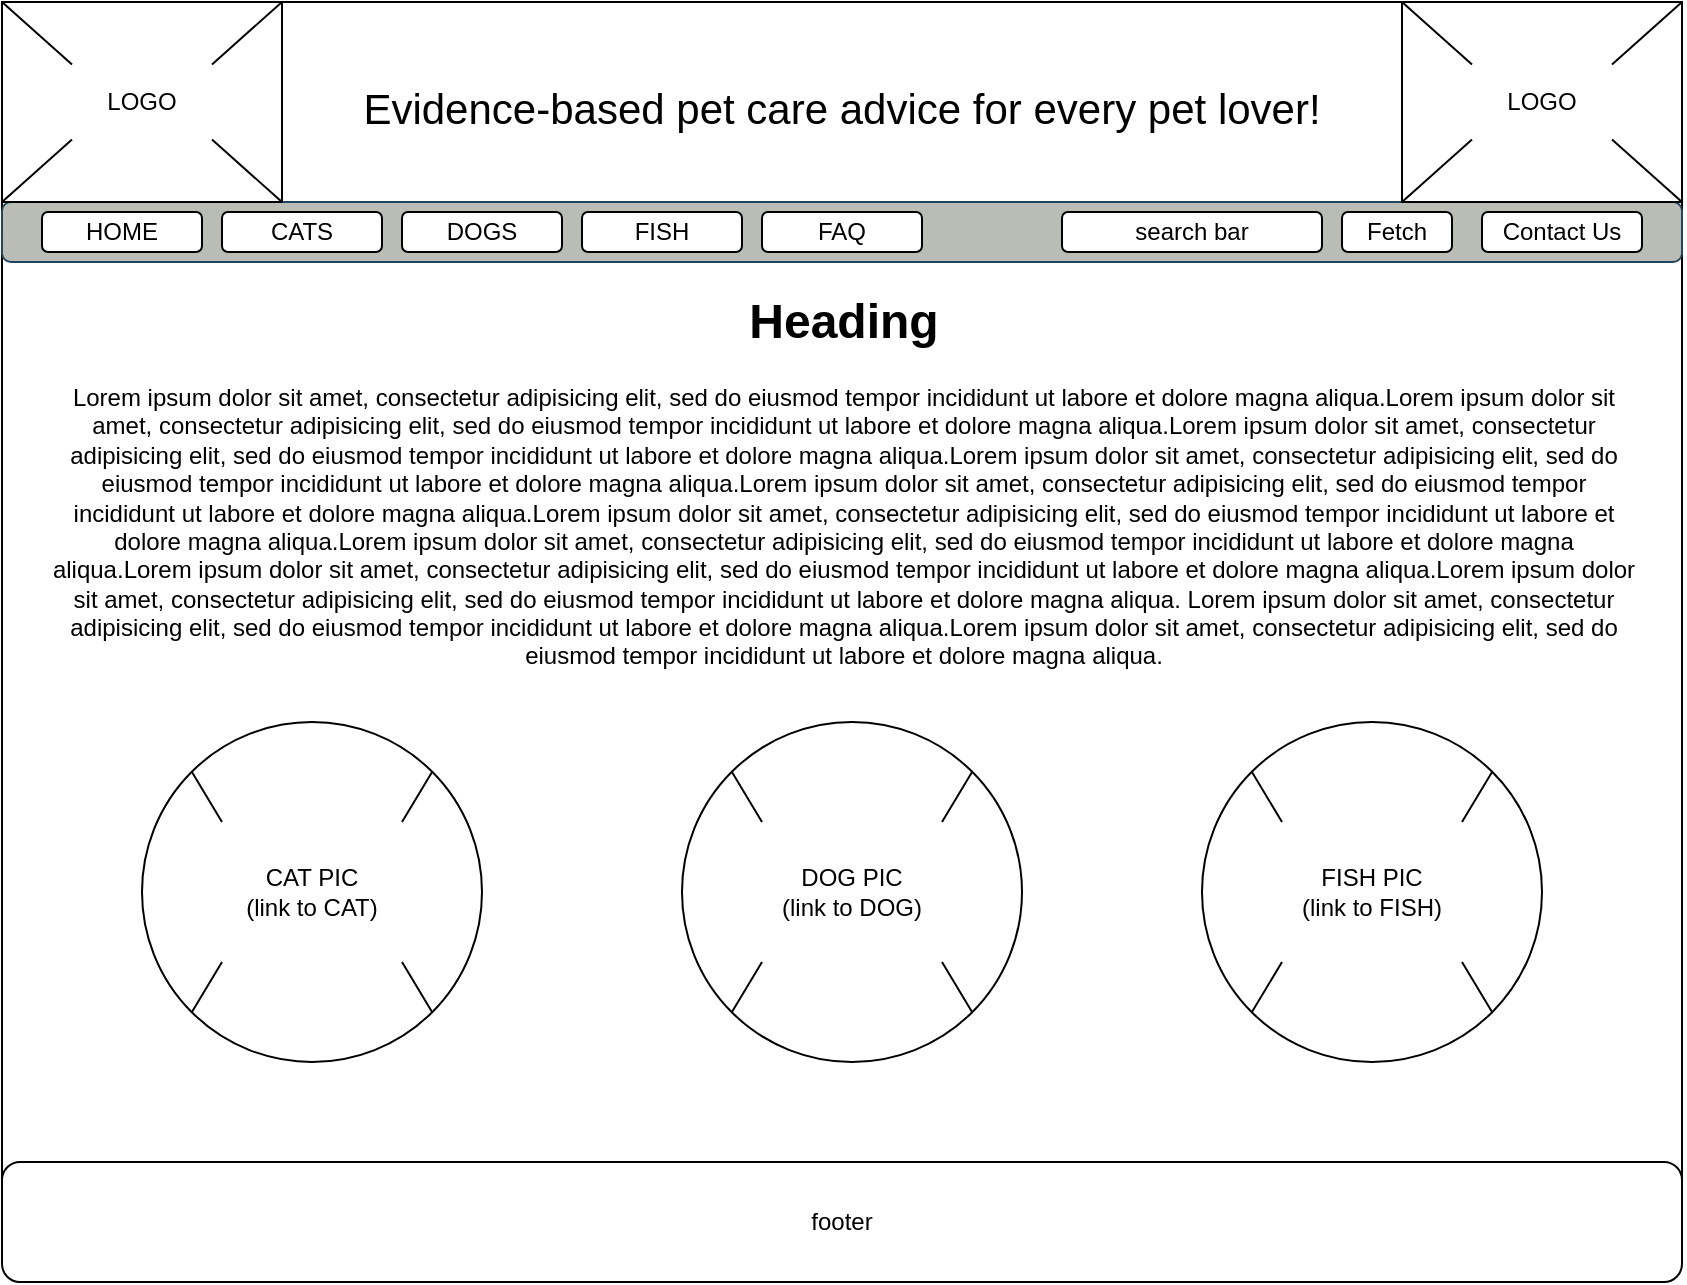 <mxfile version="23.1.6" type="github">
  <diagram name="Page-1" id="BUrdRSvkr-NK4CyP0dR4">
    <mxGraphModel dx="1434" dy="822" grid="1" gridSize="10" guides="1" tooltips="1" connect="1" arrows="1" fold="1" page="1" pageScale="1" pageWidth="850" pageHeight="1100" math="0" shadow="0">
      <root>
        <mxCell id="0" />
        <mxCell id="1" parent="0" />
        <mxCell id="nrD_e1n3-x52YeT1WAGy-1" value="" style="rounded=0;whiteSpace=wrap;html=1;" vertex="1" parent="1">
          <mxGeometry width="840" height="630" as="geometry" />
        </mxCell>
        <mxCell id="nrD_e1n3-x52YeT1WAGy-4" value="&lt;font style=&quot;font-size: 21px;&quot;&gt;Evidence-based pet care advice for every pet lover!&lt;/font&gt;" style="text;html=1;align=center;verticalAlign=middle;whiteSpace=wrap;rounded=0;" vertex="1" parent="1">
          <mxGeometry x="150" y="25" width="540" height="55" as="geometry" />
        </mxCell>
        <mxCell id="nrD_e1n3-x52YeT1WAGy-5" value="" style="rounded=1;whiteSpace=wrap;html=1;fillColor=#babdb6;strokeColor=#23445d;" vertex="1" parent="1">
          <mxGeometry y="100" width="840" height="30" as="geometry" />
        </mxCell>
        <mxCell id="nrD_e1n3-x52YeT1WAGy-6" value="HOME" style="rounded=1;whiteSpace=wrap;html=1;glass=0;" vertex="1" parent="1">
          <mxGeometry x="20" y="105" width="80" height="20" as="geometry" />
        </mxCell>
        <mxCell id="nrD_e1n3-x52YeT1WAGy-7" value="CATS" style="rounded=1;whiteSpace=wrap;html=1;" vertex="1" parent="1">
          <mxGeometry x="110" y="105" width="80" height="20" as="geometry" />
        </mxCell>
        <mxCell id="nrD_e1n3-x52YeT1WAGy-8" value="DOGS" style="rounded=1;whiteSpace=wrap;html=1;" vertex="1" parent="1">
          <mxGeometry x="200" y="105" width="80" height="20" as="geometry" />
        </mxCell>
        <mxCell id="nrD_e1n3-x52YeT1WAGy-9" value="FISH" style="rounded=1;whiteSpace=wrap;html=1;" vertex="1" parent="1">
          <mxGeometry x="290" y="105" width="80" height="20" as="geometry" />
        </mxCell>
        <mxCell id="nrD_e1n3-x52YeT1WAGy-10" value="FAQ" style="rounded=1;whiteSpace=wrap;html=1;" vertex="1" parent="1">
          <mxGeometry x="380" y="105" width="80" height="20" as="geometry" />
        </mxCell>
        <mxCell id="nrD_e1n3-x52YeT1WAGy-11" value="&lt;h1 align=&quot;center&quot;&gt;Heading&lt;/h1&gt;&lt;p align=&quot;center&quot;&gt;Lorem ipsum dolor sit amet, consectetur adipisicing elit, sed do eiusmod tempor incididunt ut labore et dolore magna aliqua.Lorem ipsum dolor sit amet, consectetur adipisicing elit, sed do eiusmod tempor incididunt ut labore et dolore magna aliqua.Lorem ipsum dolor sit amet, consectetur adipisicing elit, sed do eiusmod tempor incididunt ut labore et dolore magna aliqua.Lorem ipsum dolor sit amet, consectetur adipisicing elit, sed do eiusmod tempor incididunt ut labore et dolore magna aliqua.Lorem ipsum dolor sit amet, consectetur adipisicing elit, sed do eiusmod tempor incididunt ut labore et dolore magna aliqua.Lorem ipsum dolor sit amet, consectetur adipisicing elit, sed do eiusmod tempor incididunt ut labore et dolore magna aliqua.Lorem ipsum dolor sit amet, consectetur adipisicing elit, sed do eiusmod tempor incididunt ut labore et dolore magna aliqua.Lorem ipsum dolor sit amet, consectetur adipisicing elit, sed do eiusmod tempor incididunt ut labore et dolore magna aliqua.Lorem ipsum dolor sit amet, consectetur adipisicing elit, sed do eiusmod tempor incididunt ut labore et dolore magna aliqua. Lorem ipsum dolor sit amet, consectetur adipisicing elit, sed do eiusmod tempor incididunt ut labore et dolore magna aliqua.Lorem ipsum dolor sit amet, consectetur adipisicing elit, sed do eiusmod tempor incididunt ut labore et dolore magna aliqua.&lt;/p&gt;" style="text;html=1;spacing=5;spacingTop=-20;whiteSpace=wrap;overflow=hidden;rounded=0;" vertex="1" parent="1">
          <mxGeometry x="20" y="140" width="800" height="200" as="geometry" />
        </mxCell>
        <mxCell id="nrD_e1n3-x52YeT1WAGy-60" value="footer" style="rounded=1;whiteSpace=wrap;html=1;" vertex="1" parent="1">
          <mxGeometry y="580" width="840" height="60" as="geometry" />
        </mxCell>
        <mxCell id="nrD_e1n3-x52YeT1WAGy-61" value="" style="group" vertex="1" connectable="0" parent="1">
          <mxGeometry width="140" height="100" as="geometry" />
        </mxCell>
        <mxCell id="nrD_e1n3-x52YeT1WAGy-2" value="" style="rounded=0;whiteSpace=wrap;html=1;" vertex="1" parent="nrD_e1n3-x52YeT1WAGy-61">
          <mxGeometry width="140" height="100" as="geometry" />
        </mxCell>
        <mxCell id="nrD_e1n3-x52YeT1WAGy-18" value="" style="endArrow=none;html=1;rounded=0;exitX=0;exitY=1;exitDx=0;exitDy=0;entryX=0;entryY=1;entryDx=0;entryDy=0;" edge="1" parent="nrD_e1n3-x52YeT1WAGy-61" source="nrD_e1n3-x52YeT1WAGy-2" target="nrD_e1n3-x52YeT1WAGy-21">
          <mxGeometry width="50" height="50" relative="1" as="geometry">
            <mxPoint x="455.0" y="475" as="sourcePoint" />
            <mxPoint x="513.333" y="412.5" as="targetPoint" />
          </mxGeometry>
        </mxCell>
        <mxCell id="nrD_e1n3-x52YeT1WAGy-19" value="" style="endArrow=none;html=1;rounded=0;exitX=1;exitY=1;exitDx=0;exitDy=0;entryX=1;entryY=1;entryDx=0;entryDy=0;" edge="1" parent="nrD_e1n3-x52YeT1WAGy-61" source="nrD_e1n3-x52YeT1WAGy-21" target="nrD_e1n3-x52YeT1WAGy-2">
          <mxGeometry width="50" height="50" relative="1" as="geometry">
            <mxPoint x="455.0" y="475" as="sourcePoint" />
            <mxPoint x="513.333" y="412.5" as="targetPoint" />
          </mxGeometry>
        </mxCell>
        <mxCell id="nrD_e1n3-x52YeT1WAGy-21" value="LOGO" style="text;html=1;align=center;verticalAlign=middle;whiteSpace=wrap;rounded=0;" vertex="1" parent="nrD_e1n3-x52YeT1WAGy-61">
          <mxGeometry x="35" y="31.25" width="70" height="37.5" as="geometry" />
        </mxCell>
        <mxCell id="nrD_e1n3-x52YeT1WAGy-24" value="" style="endArrow=none;html=1;rounded=0;entryX=1;entryY=0;entryDx=0;entryDy=0;exitX=1;exitY=0;exitDx=0;exitDy=0;" edge="1" parent="nrD_e1n3-x52YeT1WAGy-61" source="nrD_e1n3-x52YeT1WAGy-21" target="nrD_e1n3-x52YeT1WAGy-2">
          <mxGeometry width="50" height="50" relative="1" as="geometry">
            <mxPoint x="-128.333" y="112.5" as="sourcePoint" />
            <mxPoint x="-70" y="50" as="targetPoint" />
          </mxGeometry>
        </mxCell>
        <mxCell id="nrD_e1n3-x52YeT1WAGy-25" value="" style="endArrow=none;html=1;rounded=0;entryX=0;entryY=0;entryDx=0;entryDy=0;exitX=0;exitY=0;exitDx=0;exitDy=0;" edge="1" parent="nrD_e1n3-x52YeT1WAGy-61" source="nrD_e1n3-x52YeT1WAGy-21" target="nrD_e1n3-x52YeT1WAGy-2">
          <mxGeometry width="50" height="50" relative="1" as="geometry">
            <mxPoint x="-116.667" y="87.5" as="sourcePoint" />
            <mxPoint x="-58.333" y="25" as="targetPoint" />
          </mxGeometry>
        </mxCell>
        <mxCell id="nrD_e1n3-x52YeT1WAGy-62" value="" style="group" vertex="1" connectable="0" parent="1">
          <mxGeometry x="700" width="140" height="100" as="geometry" />
        </mxCell>
        <mxCell id="nrD_e1n3-x52YeT1WAGy-26" value="" style="rounded=0;whiteSpace=wrap;html=1;" vertex="1" parent="nrD_e1n3-x52YeT1WAGy-62">
          <mxGeometry width="140" height="100" as="geometry" />
        </mxCell>
        <mxCell id="nrD_e1n3-x52YeT1WAGy-27" value="" style="endArrow=none;html=1;rounded=0;exitX=0;exitY=1;exitDx=0;exitDy=0;entryX=0;entryY=1;entryDx=0;entryDy=0;" edge="1" parent="nrD_e1n3-x52YeT1WAGy-62" source="nrD_e1n3-x52YeT1WAGy-26" target="nrD_e1n3-x52YeT1WAGy-29">
          <mxGeometry width="50" height="50" relative="1" as="geometry">
            <mxPoint x="455.0" y="475" as="sourcePoint" />
            <mxPoint x="513.333" y="412.5" as="targetPoint" />
          </mxGeometry>
        </mxCell>
        <mxCell id="nrD_e1n3-x52YeT1WAGy-28" value="" style="endArrow=none;html=1;rounded=0;exitX=1;exitY=1;exitDx=0;exitDy=0;entryX=1;entryY=1;entryDx=0;entryDy=0;" edge="1" parent="nrD_e1n3-x52YeT1WAGy-62" source="nrD_e1n3-x52YeT1WAGy-29" target="nrD_e1n3-x52YeT1WAGy-26">
          <mxGeometry width="50" height="50" relative="1" as="geometry">
            <mxPoint x="455.0" y="475" as="sourcePoint" />
            <mxPoint x="513.333" y="412.5" as="targetPoint" />
          </mxGeometry>
        </mxCell>
        <mxCell id="nrD_e1n3-x52YeT1WAGy-29" value="LOGO" style="text;html=1;align=center;verticalAlign=middle;whiteSpace=wrap;rounded=0;" vertex="1" parent="nrD_e1n3-x52YeT1WAGy-62">
          <mxGeometry x="35" y="31.25" width="70" height="37.5" as="geometry" />
        </mxCell>
        <mxCell id="nrD_e1n3-x52YeT1WAGy-30" value="" style="endArrow=none;html=1;rounded=0;entryX=1;entryY=0;entryDx=0;entryDy=0;exitX=1;exitY=0;exitDx=0;exitDy=0;" edge="1" parent="nrD_e1n3-x52YeT1WAGy-62" source="nrD_e1n3-x52YeT1WAGy-29" target="nrD_e1n3-x52YeT1WAGy-26">
          <mxGeometry width="50" height="50" relative="1" as="geometry">
            <mxPoint x="-128.333" y="112.5" as="sourcePoint" />
            <mxPoint x="-70" y="50" as="targetPoint" />
          </mxGeometry>
        </mxCell>
        <mxCell id="nrD_e1n3-x52YeT1WAGy-31" value="" style="endArrow=none;html=1;rounded=0;entryX=0;entryY=0;entryDx=0;entryDy=0;exitX=0;exitY=0;exitDx=0;exitDy=0;" edge="1" parent="nrD_e1n3-x52YeT1WAGy-62" source="nrD_e1n3-x52YeT1WAGy-29" target="nrD_e1n3-x52YeT1WAGy-26">
          <mxGeometry width="50" height="50" relative="1" as="geometry">
            <mxPoint x="-116.667" y="87.5" as="sourcePoint" />
            <mxPoint x="-58.333" y="25" as="targetPoint" />
          </mxGeometry>
        </mxCell>
        <mxCell id="nrD_e1n3-x52YeT1WAGy-81" value="" style="group;collapsible=0;expand=1;pointerEvents=0;" vertex="1" connectable="0" parent="1">
          <mxGeometry x="600" y="360" width="170" height="170" as="geometry">
            <mxRectangle x="600" y="360" width="50" height="40" as="alternateBounds" />
          </mxGeometry>
        </mxCell>
        <mxCell id="nrD_e1n3-x52YeT1WAGy-71" value="" style="ellipse;whiteSpace=wrap;html=1;aspect=fixed;" vertex="1" parent="nrD_e1n3-x52YeT1WAGy-81">
          <mxGeometry width="170" height="170" as="geometry" />
        </mxCell>
        <mxCell id="nrD_e1n3-x52YeT1WAGy-72" value="&lt;div&gt;FISH PIC&lt;/div&gt;&lt;div&gt;(link to FISH)&lt;br&gt;&lt;/div&gt;" style="text;html=1;align=center;verticalAlign=middle;whiteSpace=wrap;rounded=0;" vertex="1" parent="nrD_e1n3-x52YeT1WAGy-81">
          <mxGeometry x="40" y="50" width="90" height="70" as="geometry" />
        </mxCell>
        <mxCell id="nrD_e1n3-x52YeT1WAGy-77" value="" style="endArrow=none;html=1;rounded=0;exitX=1;exitY=1;exitDx=0;exitDy=0;entryX=1;entryY=1;entryDx=0;entryDy=0;" edge="1" parent="nrD_e1n3-x52YeT1WAGy-81" source="nrD_e1n3-x52YeT1WAGy-71" target="nrD_e1n3-x52YeT1WAGy-72">
          <mxGeometry width="50" height="50" relative="1" as="geometry">
            <mxPoint x="350" y="80" as="sourcePoint" />
            <mxPoint x="400" y="30" as="targetPoint" />
          </mxGeometry>
        </mxCell>
        <mxCell id="nrD_e1n3-x52YeT1WAGy-78" value="" style="endArrow=none;html=1;rounded=0;exitX=0;exitY=1;exitDx=0;exitDy=0;entryX=0;entryY=1;entryDx=0;entryDy=0;" edge="1" parent="nrD_e1n3-x52YeT1WAGy-81" source="nrD_e1n3-x52YeT1WAGy-71" target="nrD_e1n3-x52YeT1WAGy-72">
          <mxGeometry width="50" height="50" relative="1" as="geometry">
            <mxPoint x="420" y="-30" as="sourcePoint" />
            <mxPoint x="470" y="-80" as="targetPoint" />
          </mxGeometry>
        </mxCell>
        <mxCell id="nrD_e1n3-x52YeT1WAGy-79" value="" style="endArrow=none;html=1;rounded=0;exitX=1;exitY=0;exitDx=0;exitDy=0;entryX=1;entryY=0;entryDx=0;entryDy=0;" edge="1" parent="nrD_e1n3-x52YeT1WAGy-81" source="nrD_e1n3-x52YeT1WAGy-72" target="nrD_e1n3-x52YeT1WAGy-71">
          <mxGeometry width="50" height="50" relative="1" as="geometry">
            <mxPoint x="340" y="-20" as="sourcePoint" />
            <mxPoint x="390" y="-70" as="targetPoint" />
          </mxGeometry>
        </mxCell>
        <mxCell id="nrD_e1n3-x52YeT1WAGy-80" value="" style="endArrow=none;html=1;rounded=0;exitX=0;exitY=0;exitDx=0;exitDy=0;entryX=0;entryY=0;entryDx=0;entryDy=0;" edge="1" parent="nrD_e1n3-x52YeT1WAGy-81" source="nrD_e1n3-x52YeT1WAGy-72" target="nrD_e1n3-x52YeT1WAGy-71">
          <mxGeometry width="50" height="50" relative="1" as="geometry">
            <mxPoint x="-60" y="50" as="sourcePoint" />
            <mxPoint x="-10" as="targetPoint" />
          </mxGeometry>
        </mxCell>
        <mxCell id="nrD_e1n3-x52YeT1WAGy-82" value="" style="group" vertex="1" connectable="0" parent="1">
          <mxGeometry x="340" y="360" width="170" height="170" as="geometry" />
        </mxCell>
        <mxCell id="nrD_e1n3-x52YeT1WAGy-83" value="" style="ellipse;whiteSpace=wrap;html=1;aspect=fixed;" vertex="1" parent="nrD_e1n3-x52YeT1WAGy-82">
          <mxGeometry width="170" height="170" as="geometry" />
        </mxCell>
        <mxCell id="nrD_e1n3-x52YeT1WAGy-84" value="&lt;div&gt;DOG PIC&lt;/div&gt;&lt;div&gt;(link to DOG)&lt;br&gt;&lt;/div&gt;" style="text;html=1;align=center;verticalAlign=middle;whiteSpace=wrap;rounded=0;" vertex="1" parent="nrD_e1n3-x52YeT1WAGy-82">
          <mxGeometry x="40" y="50" width="90" height="70" as="geometry" />
        </mxCell>
        <mxCell id="nrD_e1n3-x52YeT1WAGy-85" value="" style="endArrow=none;html=1;rounded=0;exitX=1;exitY=1;exitDx=0;exitDy=0;entryX=1;entryY=1;entryDx=0;entryDy=0;" edge="1" parent="nrD_e1n3-x52YeT1WAGy-82" source="nrD_e1n3-x52YeT1WAGy-83" target="nrD_e1n3-x52YeT1WAGy-84">
          <mxGeometry width="50" height="50" relative="1" as="geometry">
            <mxPoint x="350" y="80" as="sourcePoint" />
            <mxPoint x="400" y="30" as="targetPoint" />
          </mxGeometry>
        </mxCell>
        <mxCell id="nrD_e1n3-x52YeT1WAGy-86" value="" style="endArrow=none;html=1;rounded=0;exitX=0;exitY=1;exitDx=0;exitDy=0;entryX=0;entryY=1;entryDx=0;entryDy=0;" edge="1" parent="nrD_e1n3-x52YeT1WAGy-82" source="nrD_e1n3-x52YeT1WAGy-83" target="nrD_e1n3-x52YeT1WAGy-84">
          <mxGeometry width="50" height="50" relative="1" as="geometry">
            <mxPoint x="420" y="-30" as="sourcePoint" />
            <mxPoint x="470" y="-80" as="targetPoint" />
          </mxGeometry>
        </mxCell>
        <mxCell id="nrD_e1n3-x52YeT1WAGy-87" value="" style="endArrow=none;html=1;rounded=0;exitX=1;exitY=0;exitDx=0;exitDy=0;entryX=1;entryY=0;entryDx=0;entryDy=0;" edge="1" parent="nrD_e1n3-x52YeT1WAGy-82" source="nrD_e1n3-x52YeT1WAGy-84" target="nrD_e1n3-x52YeT1WAGy-83">
          <mxGeometry width="50" height="50" relative="1" as="geometry">
            <mxPoint x="340" y="-20" as="sourcePoint" />
            <mxPoint x="390" y="-70" as="targetPoint" />
          </mxGeometry>
        </mxCell>
        <mxCell id="nrD_e1n3-x52YeT1WAGy-88" value="" style="endArrow=none;html=1;rounded=0;exitX=0;exitY=0;exitDx=0;exitDy=0;entryX=0;entryY=0;entryDx=0;entryDy=0;" edge="1" parent="nrD_e1n3-x52YeT1WAGy-82" source="nrD_e1n3-x52YeT1WAGy-84" target="nrD_e1n3-x52YeT1WAGy-83">
          <mxGeometry width="50" height="50" relative="1" as="geometry">
            <mxPoint x="-60" y="50" as="sourcePoint" />
            <mxPoint x="-10" as="targetPoint" />
          </mxGeometry>
        </mxCell>
        <mxCell id="nrD_e1n3-x52YeT1WAGy-89" value="" style="group" vertex="1" connectable="0" parent="1">
          <mxGeometry x="70" y="360" width="170" height="170" as="geometry" />
        </mxCell>
        <mxCell id="nrD_e1n3-x52YeT1WAGy-90" value="" style="ellipse;whiteSpace=wrap;html=1;aspect=fixed;" vertex="1" parent="nrD_e1n3-x52YeT1WAGy-89">
          <mxGeometry width="170" height="170" as="geometry" />
        </mxCell>
        <mxCell id="nrD_e1n3-x52YeT1WAGy-91" value="&lt;div&gt;CAT PIC&lt;/div&gt;&lt;div&gt;(link to CAT)&lt;br&gt;&lt;/div&gt;" style="text;html=1;align=center;verticalAlign=middle;whiteSpace=wrap;rounded=0;" vertex="1" parent="nrD_e1n3-x52YeT1WAGy-89">
          <mxGeometry x="40" y="50" width="90" height="70" as="geometry" />
        </mxCell>
        <mxCell id="nrD_e1n3-x52YeT1WAGy-92" value="" style="endArrow=none;html=1;rounded=0;exitX=1;exitY=1;exitDx=0;exitDy=0;entryX=1;entryY=1;entryDx=0;entryDy=0;" edge="1" parent="nrD_e1n3-x52YeT1WAGy-89" source="nrD_e1n3-x52YeT1WAGy-90" target="nrD_e1n3-x52YeT1WAGy-91">
          <mxGeometry width="50" height="50" relative="1" as="geometry">
            <mxPoint x="350" y="80" as="sourcePoint" />
            <mxPoint x="400" y="30" as="targetPoint" />
          </mxGeometry>
        </mxCell>
        <mxCell id="nrD_e1n3-x52YeT1WAGy-93" value="" style="endArrow=none;html=1;rounded=0;exitX=0;exitY=1;exitDx=0;exitDy=0;entryX=0;entryY=1;entryDx=0;entryDy=0;" edge="1" parent="nrD_e1n3-x52YeT1WAGy-89" source="nrD_e1n3-x52YeT1WAGy-90" target="nrD_e1n3-x52YeT1WAGy-91">
          <mxGeometry width="50" height="50" relative="1" as="geometry">
            <mxPoint x="420" y="-30" as="sourcePoint" />
            <mxPoint x="470" y="-80" as="targetPoint" />
          </mxGeometry>
        </mxCell>
        <mxCell id="nrD_e1n3-x52YeT1WAGy-94" value="" style="endArrow=none;html=1;rounded=0;exitX=1;exitY=0;exitDx=0;exitDy=0;entryX=1;entryY=0;entryDx=0;entryDy=0;" edge="1" parent="nrD_e1n3-x52YeT1WAGy-89" source="nrD_e1n3-x52YeT1WAGy-91" target="nrD_e1n3-x52YeT1WAGy-90">
          <mxGeometry width="50" height="50" relative="1" as="geometry">
            <mxPoint x="340" y="-20" as="sourcePoint" />
            <mxPoint x="390" y="-70" as="targetPoint" />
          </mxGeometry>
        </mxCell>
        <mxCell id="nrD_e1n3-x52YeT1WAGy-95" value="" style="endArrow=none;html=1;rounded=0;exitX=0;exitY=0;exitDx=0;exitDy=0;entryX=0;entryY=0;entryDx=0;entryDy=0;" edge="1" parent="nrD_e1n3-x52YeT1WAGy-89" source="nrD_e1n3-x52YeT1WAGy-91" target="nrD_e1n3-x52YeT1WAGy-90">
          <mxGeometry width="50" height="50" relative="1" as="geometry">
            <mxPoint x="-60" y="50" as="sourcePoint" />
            <mxPoint x="-10" as="targetPoint" />
          </mxGeometry>
        </mxCell>
        <mxCell id="nrD_e1n3-x52YeT1WAGy-96" value="Contact Us" style="rounded=1;whiteSpace=wrap;html=1;" vertex="1" parent="1">
          <mxGeometry x="740" y="105" width="80" height="20" as="geometry" />
        </mxCell>
        <mxCell id="nrD_e1n3-x52YeT1WAGy-97" value="search bar" style="rounded=1;whiteSpace=wrap;html=1;" vertex="1" parent="1">
          <mxGeometry x="530" y="105" width="130" height="20" as="geometry" />
        </mxCell>
        <mxCell id="nrD_e1n3-x52YeT1WAGy-98" value="Fetch" style="rounded=1;whiteSpace=wrap;html=1;" vertex="1" parent="1">
          <mxGeometry x="670" y="105" width="55" height="20" as="geometry" />
        </mxCell>
      </root>
    </mxGraphModel>
  </diagram>
</mxfile>
